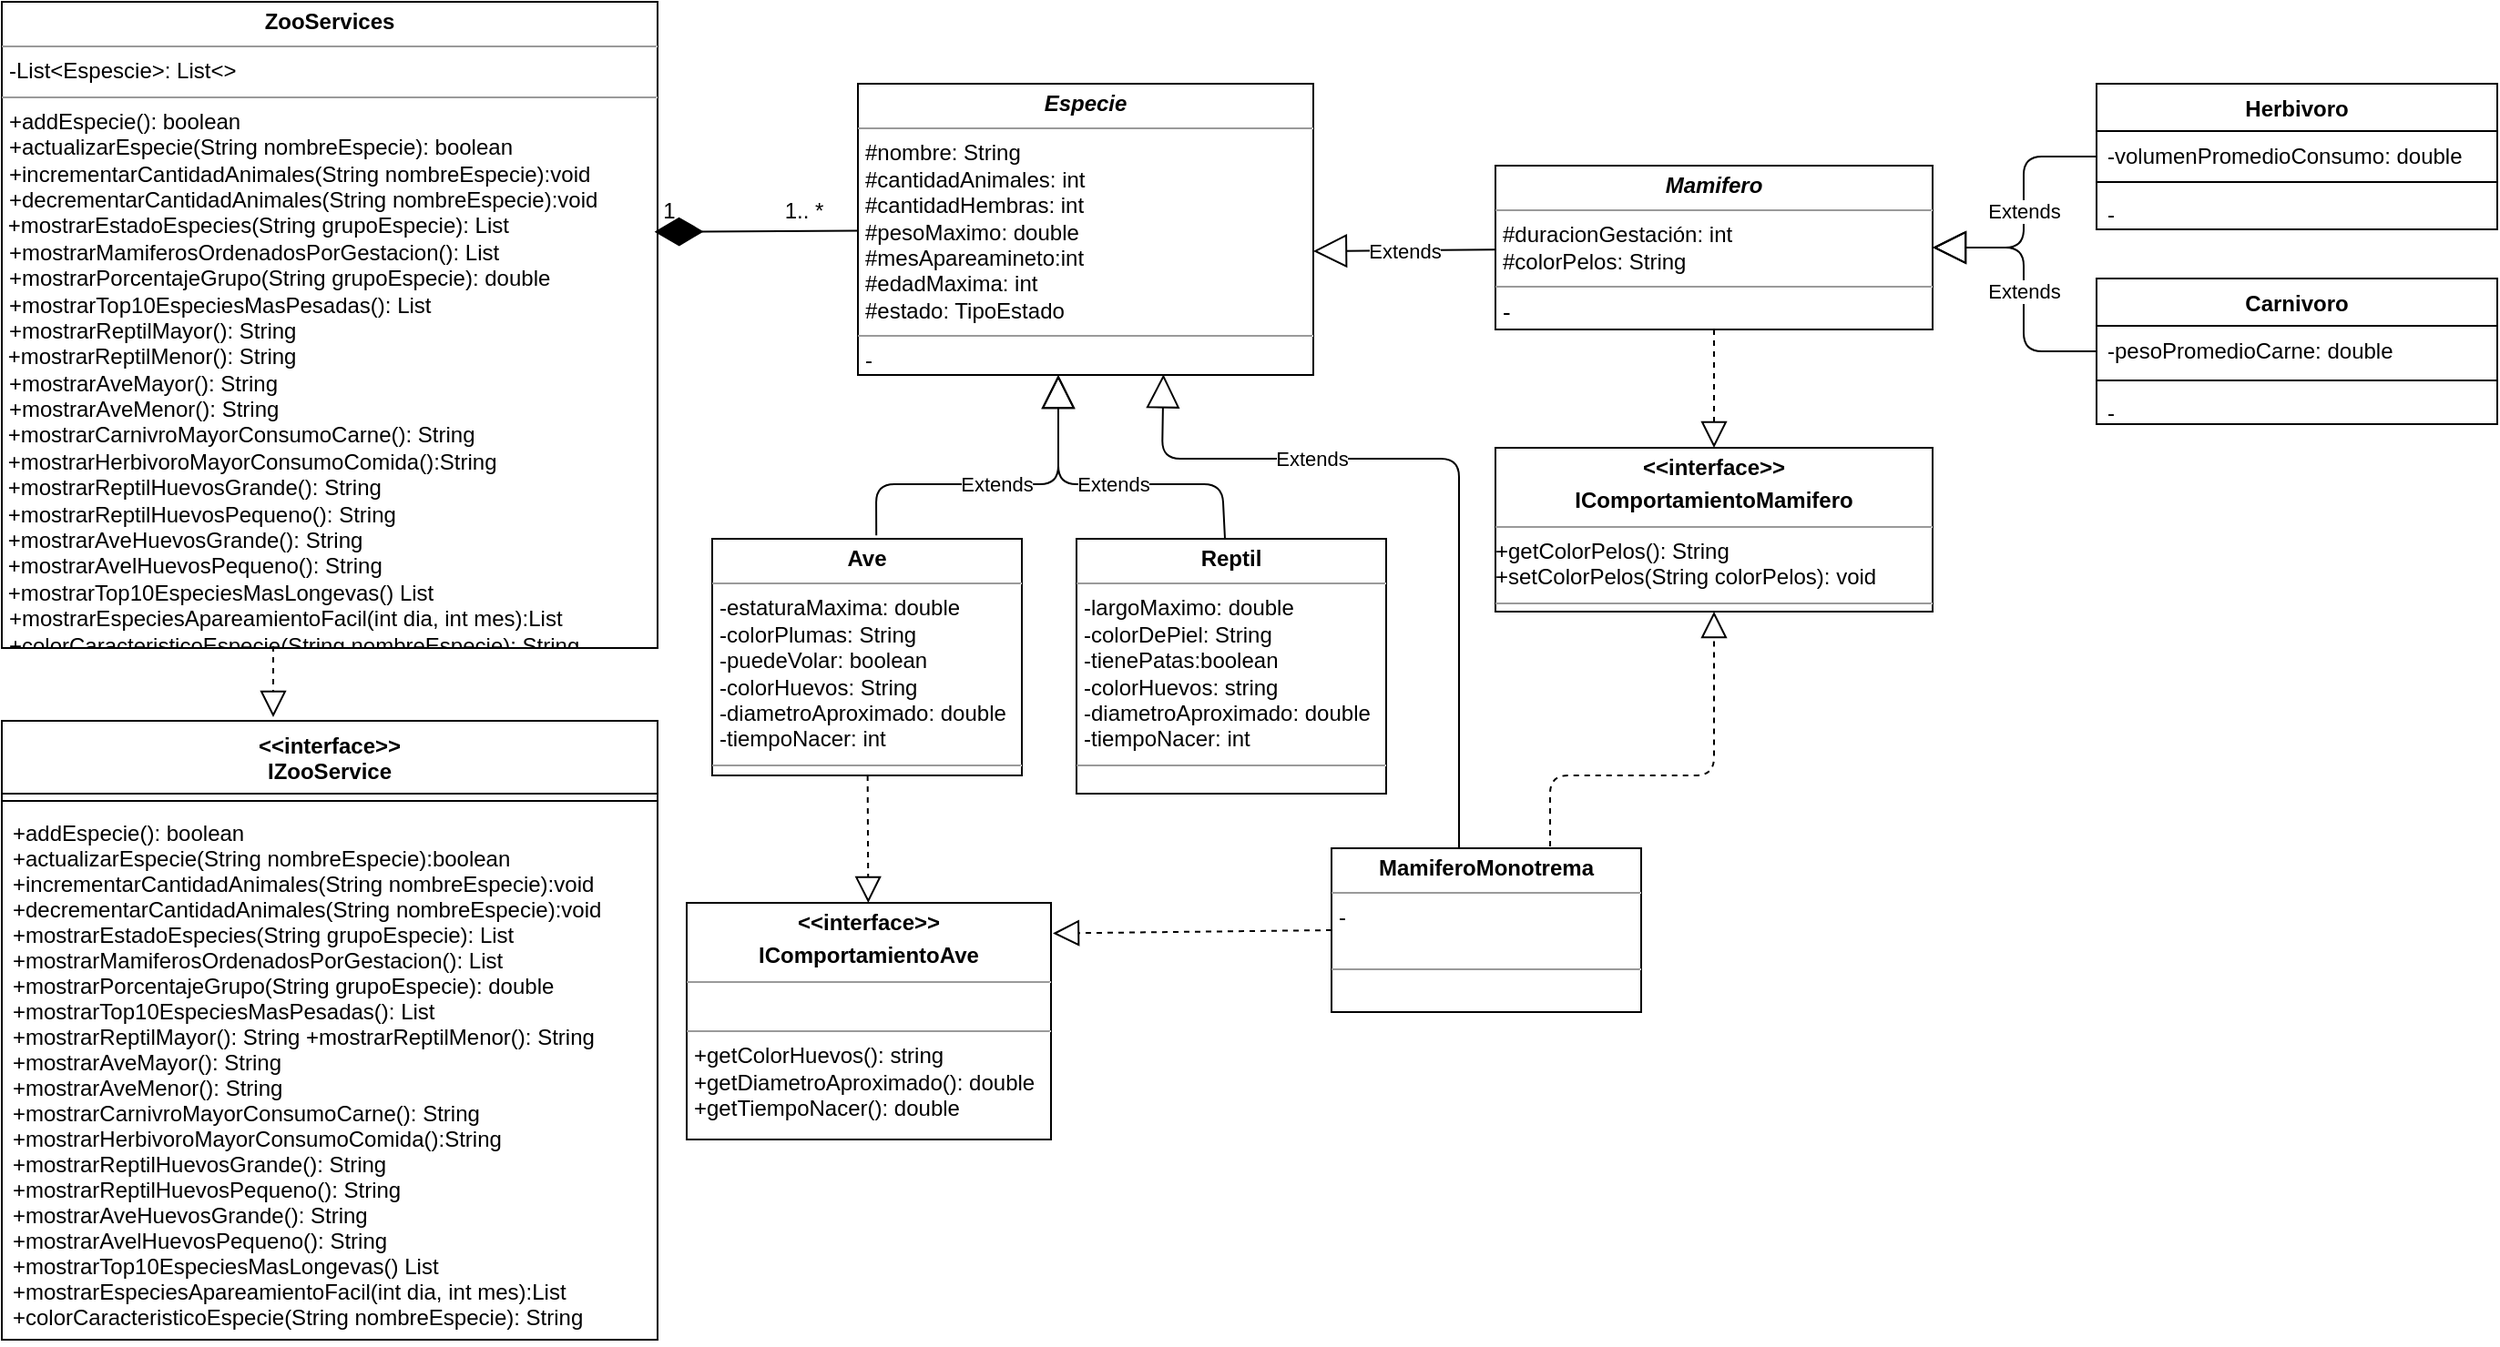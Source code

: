 <mxfile version="14.4.3" type="device" pages="2"><diagram id="dWq0sQtfcU4cW-KQzUrY" name="Página-1"><mxGraphModel dx="2021" dy="1321" grid="1" gridSize="10" guides="1" tooltips="1" connect="1" arrows="1" fold="1" page="1" pageScale="1" pageWidth="1169" pageHeight="827" math="0" shadow="0"><root><mxCell id="0"/><mxCell id="1" parent="0"/><mxCell id="hHsdjN8nv_jf1b3FJBIJ-3" value="&lt;p style=&quot;margin: 0px ; margin-top: 4px ; text-align: center&quot;&gt;&lt;b&gt;ZooServices&lt;/b&gt;&lt;/p&gt;&lt;hr size=&quot;1&quot;&gt;&lt;p style=&quot;margin: 0px ; margin-left: 4px&quot;&gt;-List&amp;lt;Espescie&amp;gt;: List&amp;lt;&amp;gt;&lt;/p&gt;&lt;hr size=&quot;1&quot;&gt;&lt;p style=&quot;margin: 0px ; margin-left: 4px&quot;&gt;&lt;span&gt;+addEspecie(): boolean&lt;/span&gt;&lt;br&gt;&lt;/p&gt;&lt;p style=&quot;margin: 0px ; margin-left: 4px&quot;&gt;+actualizarEspecie(String nombreEspecie): boolean&lt;/p&gt;&lt;p style=&quot;margin: 0px ; margin-left: 4px&quot;&gt;+incrementarCantidadAnimales(String nombreEspecie):void&lt;/p&gt;&lt;p style=&quot;margin: 0px ; margin-left: 4px&quot;&gt;+decrementarCantidadAnimales(String nombreEspecie):void&lt;/p&gt;&lt;p style=&quot;margin: 0px 0px 0px 4px&quot;&gt;&lt;/p&gt;&amp;nbsp;+mostrarEstadoEspecies(String grupoEspecie): List&lt;p style=&quot;margin: 0px 0px 0px 4px&quot;&gt;+mostrarMamiferosOrdenadosPorGestacion(): List&lt;/p&gt;&lt;p style=&quot;margin: 0px 0px 0px 4px&quot;&gt;+mostrarPorcentajeGrupo(String grupoEspecie): double&lt;/p&gt;&lt;p style=&quot;margin: 0px 0px 0px 4px&quot;&gt;+mostrarTop10EspeciesMasPesadas(): List&lt;/p&gt;&lt;p style=&quot;margin: 0px 0px 0px 4px&quot;&gt;+mostrarReptilMayor(): String&lt;/p&gt;&amp;nbsp;+mostrarReptilMenor(): String&lt;p style=&quot;margin: 0px 0px 0px 4px&quot;&gt;+mostrarAveMayor(): String&lt;br&gt;&lt;/p&gt;&lt;p style=&quot;margin: 0px 0px 0px 4px&quot;&gt;+mostrarAveMenor(): String&lt;br&gt;&lt;/p&gt;&amp;nbsp;+mostrarCarnivroMayorConsumoCarne(): String&lt;br&gt;&amp;nbsp;+mostrarHerbivoroMayorConsumoComida():String&lt;br&gt;&amp;nbsp;+mostrarReptilHuevosGrande(): String&lt;br&gt;&amp;nbsp;+mostrarReptilHuevosPequeno(): String&lt;br&gt;&amp;nbsp;+mostrarAveHuevosGrande(): String&lt;br&gt;&amp;nbsp;+mostrarAvelHuevosPequeno(): String&lt;br&gt;&amp;nbsp;+mostrarTop10EspeciesMasLongevas() List&lt;p style=&quot;margin: 0px 0px 0px 4px&quot;&gt;+&lt;span&gt;mostrarEspeciesApareamientoFacil(int dia, int mes):List&lt;/span&gt;&lt;/p&gt;&lt;p style=&quot;margin: 0px 0px 0px 4px&quot;&gt;+colorCaracteristicoEspecie(String nombreEspecie): String&lt;/p&gt;&lt;p style=&quot;margin: 0px ; margin-left: 4px&quot;&gt;&lt;span&gt;&lt;br&gt;&lt;/span&gt;&lt;/p&gt;&lt;p style=&quot;margin: 0px ; margin-left: 4px&quot;&gt;&lt;br&gt;&lt;/p&gt;" style="verticalAlign=top;align=left;overflow=fill;fontSize=12;fontFamily=Helvetica;html=1;" parent="1" vertex="1"><mxGeometry x="-1140" y="-781" width="360" height="355" as="geometry"/></mxCell><mxCell id="hHsdjN8nv_jf1b3FJBIJ-5" value="&lt;p style=&quot;margin: 0px ; margin-top: 4px ; text-align: center&quot;&gt;&lt;b&gt;&lt;i&gt;Especie&lt;/i&gt;&lt;/b&gt;&lt;br&gt;&lt;/p&gt;&lt;hr size=&quot;1&quot;&gt;&lt;p style=&quot;margin: 0px ; margin-left: 4px&quot;&gt;#nombre: String&lt;/p&gt;&lt;p style=&quot;margin: 0px ; margin-left: 4px&quot;&gt;&lt;span&gt;#cantidadAnimales: int&lt;/span&gt;&lt;/p&gt;&lt;p style=&quot;margin: 0px ; margin-left: 4px&quot;&gt;#cantidadHembras: int&lt;/p&gt;&lt;p style=&quot;margin: 0px ; margin-left: 4px&quot;&gt;#pesoMaximo: double&lt;/p&gt;&lt;p style=&quot;margin: 0px ; margin-left: 4px&quot;&gt;#mesApareamineto:int&lt;/p&gt;&lt;p style=&quot;margin: 0px ; margin-left: 4px&quot;&gt;#edadMaxima: int&lt;/p&gt;&lt;p style=&quot;margin: 0px ; margin-left: 4px&quot;&gt;#estado: TipoEstado&lt;/p&gt;&lt;hr size=&quot;1&quot;&gt;&lt;p style=&quot;margin: 0px ; margin-left: 4px&quot;&gt;-&lt;/p&gt;" style="verticalAlign=top;align=left;overflow=fill;fontSize=12;fontFamily=Helvetica;html=1;" parent="1" vertex="1"><mxGeometry x="-670" y="-736" width="250" height="160" as="geometry"/></mxCell><mxCell id="hHsdjN8nv_jf1b3FJBIJ-6" value="&lt;p style=&quot;margin: 0px ; margin-top: 4px ; text-align: center&quot;&gt;&lt;b&gt;Reptil&lt;/b&gt;&lt;/p&gt;&lt;hr size=&quot;1&quot;&gt;&lt;p style=&quot;margin: 0px ; margin-left: 4px&quot;&gt;&lt;span&gt;-largoMaximo: double&lt;/span&gt;&lt;br&gt;&lt;/p&gt;&lt;p style=&quot;margin: 0px ; margin-left: 4px&quot;&gt;-colorDePiel: String&lt;/p&gt;&lt;p style=&quot;margin: 0px ; margin-left: 4px&quot;&gt;-tienePatas:boolean&lt;/p&gt;&lt;p style=&quot;margin: 0px 0px 0px 4px&quot;&gt;-colorHuevos: string&lt;/p&gt;&lt;p style=&quot;margin: 0px 0px 0px 4px&quot;&gt;-diametroAproximado: double&lt;/p&gt;&lt;p style=&quot;margin: 0px 0px 0px 4px&quot;&gt;-tiempoNacer: int&lt;/p&gt;&lt;hr size=&quot;1&quot;&gt;&lt;p style=&quot;margin: 0px ; margin-left: 4px&quot;&gt;&lt;br&gt;&lt;/p&gt;" style="verticalAlign=top;align=left;overflow=fill;fontSize=12;fontFamily=Helvetica;html=1;" parent="1" vertex="1"><mxGeometry x="-550" y="-486" width="170" height="140" as="geometry"/></mxCell><mxCell id="hHsdjN8nv_jf1b3FJBIJ-8" value="&lt;p style=&quot;margin: 0px ; margin-top: 4px ; text-align: center&quot;&gt;&lt;b&gt;Ave&lt;/b&gt;&lt;/p&gt;&lt;hr size=&quot;1&quot;&gt;&lt;p style=&quot;margin: 0px 0px 0px 4px&quot;&gt;&lt;span&gt;-estaturaMaxima: double&lt;/span&gt;&lt;br&gt;&lt;/p&gt;&lt;p style=&quot;margin: 0px ; margin-left: 4px&quot;&gt;-colorPlumas: String&lt;/p&gt;&lt;p style=&quot;margin: 0px ; margin-left: 4px&quot;&gt;-puedeVolar: boolean&lt;/p&gt;&lt;p style=&quot;margin: 0px 0px 0px 4px&quot;&gt;-colorHuevos: String&lt;/p&gt;&lt;p style=&quot;margin: 0px 0px 0px 4px&quot;&gt;-diametroAproximado: double&lt;/p&gt;&lt;p style=&quot;margin: 0px 0px 0px 4px&quot;&gt;-tiempoNacer: int&lt;/p&gt;&lt;hr size=&quot;1&quot;&gt;&lt;p style=&quot;margin: 0px ; margin-left: 4px&quot;&gt;&lt;br&gt;&lt;/p&gt;" style="verticalAlign=top;align=left;overflow=fill;fontSize=12;fontFamily=Helvetica;html=1;" parent="1" vertex="1"><mxGeometry x="-750" y="-486" width="170" height="130" as="geometry"/></mxCell><mxCell id="hHsdjN8nv_jf1b3FJBIJ-9" value="&lt;p style=&quot;margin: 0px ; margin-top: 4px ; text-align: center&quot;&gt;&lt;b&gt;&lt;i&gt;Mamifero&lt;/i&gt;&lt;/b&gt;&lt;/p&gt;&lt;hr size=&quot;1&quot;&gt;&lt;p style=&quot;margin: 0px ; margin-left: 4px&quot;&gt;#duracionGestación: int&lt;/p&gt;&lt;p style=&quot;margin: 0px ; margin-left: 4px&quot;&gt;#colorPelos: String&lt;/p&gt;&lt;hr size=&quot;1&quot;&gt;&lt;p style=&quot;margin: 0px 0px 0px 4px ; font-size: 13px&quot;&gt;-&lt;/p&gt;" style="verticalAlign=top;align=left;overflow=fill;fontSize=12;fontFamily=Helvetica;html=1;" parent="1" vertex="1"><mxGeometry x="-320" y="-691" width="240" height="90" as="geometry"/></mxCell><mxCell id="iPTttJxZ7gZ3ZzNGSt5m-3" value="" style="endArrow=block;dashed=1;endFill=0;endSize=12;html=1;" parent="1" edge="1"><mxGeometry width="160" relative="1" as="geometry"><mxPoint x="-991" y="-427" as="sourcePoint"/><mxPoint x="-991" y="-388" as="targetPoint"/><Array as="points"/></mxGeometry></mxCell><mxCell id="55RqYbAbi3FWFuPAn66F-1" value="&lt;&lt;interface&gt;&gt;&#10;IZooService" style="swimlane;fontStyle=1;align=center;verticalAlign=top;childLayout=stackLayout;horizontal=1;startSize=40;horizontalStack=0;resizeParent=1;resizeParentMax=0;resizeLast=0;collapsible=1;marginBottom=0;" parent="1" vertex="1"><mxGeometry x="-1140" y="-386" width="360" height="340" as="geometry"/></mxCell><mxCell id="55RqYbAbi3FWFuPAn66F-3" value="" style="line;strokeWidth=1;fillColor=none;align=left;verticalAlign=middle;spacingTop=-1;spacingLeft=3;spacingRight=3;rotatable=0;labelPosition=right;points=[];portConstraint=eastwest;" parent="55RqYbAbi3FWFuPAn66F-1" vertex="1"><mxGeometry y="40" width="360" height="8" as="geometry"/></mxCell><mxCell id="55RqYbAbi3FWFuPAn66F-4" value="+addEspecie(): boolean&#10;+actualizarEspecie(String nombreEspecie):boolean&#10;+incrementarCantidadAnimales(String nombreEspecie):void&#10;+decrementarCantidadAnimales(String nombreEspecie):void&#10;+mostrarEstadoEspecies(String grupoEspecie): List&#10;+mostrarMamiferosOrdenadosPorGestacion(): List&#10;+mostrarPorcentajeGrupo(String grupoEspecie): double&#10;+mostrarTop10EspeciesMasPesadas(): List&#10;+mostrarReptilMayor(): String +mostrarReptilMenor(): String&#10;+mostrarAveMayor(): String&#10;+mostrarAveMenor(): String&#10;+mostrarCarnivroMayorConsumoCarne(): String&#10;+mostrarHerbivoroMayorConsumoComida():String&#10;+mostrarReptilHuevosGrande(): String&#10;+mostrarReptilHuevosPequeno(): String&#10;+mostrarAveHuevosGrande(): String&#10;+mostrarAvelHuevosPequeno(): String&#10;+mostrarTop10EspeciesMasLongevas() List&#10;+mostrarEspeciesApareamientoFacil(int dia, int mes):List&#10;+colorCaracteristicoEspecie(String nombreEspecie): String" style="text;strokeColor=none;fillColor=none;align=left;verticalAlign=top;spacingLeft=4;spacingRight=4;overflow=hidden;rotatable=0;points=[[0,0.5],[1,0.5]];portConstraint=eastwest;" parent="55RqYbAbi3FWFuPAn66F-1" vertex="1"><mxGeometry y="48" width="360" height="292" as="geometry"/></mxCell><mxCell id="55RqYbAbi3FWFuPAn66F-5" value="Extends" style="endArrow=block;endSize=16;endFill=0;html=1;entryX=0.44;entryY=1;entryDx=0;entryDy=0;entryPerimeter=0;exitX=0.53;exitY=-0.014;exitDx=0;exitDy=0;exitPerimeter=0;" parent="1" source="hHsdjN8nv_jf1b3FJBIJ-8" target="hHsdjN8nv_jf1b3FJBIJ-5" edge="1"><mxGeometry width="160" relative="1" as="geometry"><mxPoint x="-660" y="-486" as="sourcePoint"/><mxPoint x="-560" y="-566" as="targetPoint"/><Array as="points"><mxPoint x="-660" y="-516"/><mxPoint x="-560" y="-516"/></Array></mxGeometry></mxCell><mxCell id="55RqYbAbi3FWFuPAn66F-6" value="Extends" style="endArrow=block;endSize=16;endFill=0;html=1;" parent="1" source="hHsdjN8nv_jf1b3FJBIJ-6" edge="1"><mxGeometry width="160" relative="1" as="geometry"><mxPoint x="-660" y="-486" as="sourcePoint"/><mxPoint x="-560" y="-576" as="targetPoint"/><Array as="points"><mxPoint x="-470" y="-516"/><mxPoint x="-560" y="-516"/></Array></mxGeometry></mxCell><mxCell id="55RqYbAbi3FWFuPAn66F-8" value="Extends" style="endArrow=block;endSize=16;endFill=0;html=1;" parent="1" source="hHsdjN8nv_jf1b3FJBIJ-9" edge="1"><mxGeometry width="160" relative="1" as="geometry"><mxPoint x="-320" y="-646" as="sourcePoint"/><mxPoint x="-420" y="-644" as="targetPoint"/></mxGeometry></mxCell><mxCell id="55RqYbAbi3FWFuPAn66F-9" value="Herbivoro" style="swimlane;fontStyle=1;align=center;verticalAlign=top;childLayout=stackLayout;horizontal=1;startSize=26;horizontalStack=0;resizeParent=1;resizeParentMax=0;resizeLast=0;collapsible=1;marginBottom=0;" parent="1" vertex="1"><mxGeometry x="10" y="-736" width="220" height="80" as="geometry"/></mxCell><mxCell id="55RqYbAbi3FWFuPAn66F-10" value="-volumenPromedioConsumo: double" style="text;strokeColor=none;fillColor=none;align=left;verticalAlign=top;spacingLeft=4;spacingRight=4;overflow=hidden;rotatable=0;points=[[0,0.5],[1,0.5]];portConstraint=eastwest;" parent="55RqYbAbi3FWFuPAn66F-9" vertex="1"><mxGeometry y="26" width="220" height="24" as="geometry"/></mxCell><mxCell id="55RqYbAbi3FWFuPAn66F-11" value="" style="line;strokeWidth=1;fillColor=none;align=left;verticalAlign=middle;spacingTop=-1;spacingLeft=3;spacingRight=3;rotatable=0;labelPosition=right;points=[];portConstraint=eastwest;" parent="55RqYbAbi3FWFuPAn66F-9" vertex="1"><mxGeometry y="50" width="220" height="8" as="geometry"/></mxCell><mxCell id="55RqYbAbi3FWFuPAn66F-12" value="-" style="text;strokeColor=none;fillColor=none;align=left;verticalAlign=top;spacingLeft=4;spacingRight=4;overflow=hidden;rotatable=0;points=[[0,0.5],[1,0.5]];portConstraint=eastwest;" parent="55RqYbAbi3FWFuPAn66F-9" vertex="1"><mxGeometry y="58" width="220" height="22" as="geometry"/></mxCell><mxCell id="55RqYbAbi3FWFuPAn66F-13" value="Carnivoro" style="swimlane;fontStyle=1;align=center;verticalAlign=top;childLayout=stackLayout;horizontal=1;startSize=26;horizontalStack=0;resizeParent=1;resizeParentMax=0;resizeLast=0;collapsible=1;marginBottom=0;" parent="1" vertex="1"><mxGeometry x="10" y="-629" width="220" height="80" as="geometry"/></mxCell><mxCell id="55RqYbAbi3FWFuPAn66F-14" value="-pesoPromedioCarne: double" style="text;strokeColor=none;fillColor=none;align=left;verticalAlign=top;spacingLeft=4;spacingRight=4;overflow=hidden;rotatable=0;points=[[0,0.5],[1,0.5]];portConstraint=eastwest;" parent="55RqYbAbi3FWFuPAn66F-13" vertex="1"><mxGeometry y="26" width="220" height="26" as="geometry"/></mxCell><mxCell id="55RqYbAbi3FWFuPAn66F-15" value="" style="line;strokeWidth=1;fillColor=none;align=left;verticalAlign=middle;spacingTop=-1;spacingLeft=3;spacingRight=3;rotatable=0;labelPosition=right;points=[];portConstraint=eastwest;" parent="55RqYbAbi3FWFuPAn66F-13" vertex="1"><mxGeometry y="52" width="220" height="8" as="geometry"/></mxCell><mxCell id="55RqYbAbi3FWFuPAn66F-16" value="-" style="text;strokeColor=none;fillColor=none;align=left;verticalAlign=top;spacingLeft=4;spacingRight=4;overflow=hidden;rotatable=0;points=[[0,0.5],[1,0.5]];portConstraint=eastwest;" parent="55RqYbAbi3FWFuPAn66F-13" vertex="1"><mxGeometry y="60" width="220" height="20" as="geometry"/></mxCell><mxCell id="55RqYbAbi3FWFuPAn66F-17" value="Extends" style="endArrow=block;endSize=16;endFill=0;html=1;" parent="1" source="55RqYbAbi3FWFuPAn66F-9" edge="1"><mxGeometry width="160" relative="1" as="geometry"><mxPoint x="-400" y="-496" as="sourcePoint"/><mxPoint x="-80" y="-646" as="targetPoint"/><Array as="points"><mxPoint x="-30" y="-696"/><mxPoint x="-30" y="-646"/></Array></mxGeometry></mxCell><mxCell id="55RqYbAbi3FWFuPAn66F-18" value="Extends" style="endArrow=block;endSize=16;endFill=0;html=1;" parent="1" source="55RqYbAbi3FWFuPAn66F-13" target="hHsdjN8nv_jf1b3FJBIJ-9" edge="1"><mxGeometry width="160" relative="1" as="geometry"><mxPoint x="-400" y="-496" as="sourcePoint"/><mxPoint x="-100" y="-506" as="targetPoint"/><Array as="points"><mxPoint x="-30" y="-589"/><mxPoint x="-30" y="-646"/></Array></mxGeometry></mxCell><mxCell id="55RqYbAbi3FWFuPAn66F-19" value="" style="endArrow=diamondThin;endFill=1;endSize=24;html=1;entryX=0.117;entryY=1.067;entryDx=0;entryDy=0;entryPerimeter=0;" parent="1" source="hHsdjN8nv_jf1b3FJBIJ-5" target="i6tEi41-0dk6gTvO2Lr0-1" edge="1"><mxGeometry width="160" relative="1" as="geometry"><mxPoint x="-750" y="-596" as="sourcePoint"/><mxPoint x="-780" y="-656" as="targetPoint"/></mxGeometry></mxCell><mxCell id="UHtj-DQBzEdvLvytTYCj-1" value="&lt;p style=&quot;margin: 0px ; margin-top: 4px ; text-align: center&quot;&gt;&lt;b&gt;&amp;lt;&amp;lt;interface&amp;gt;&amp;gt;&lt;/b&gt;&lt;/p&gt;&lt;p style=&quot;margin: 0px ; margin-top: 4px ; text-align: center&quot;&gt;&lt;b&gt;IComportamientoAve&lt;/b&gt;&lt;/p&gt;&lt;hr size=&quot;1&quot;&gt;&lt;p style=&quot;margin: 0px 0px 0px 4px&quot;&gt;&lt;br&gt;&lt;/p&gt;&lt;hr size=&quot;1&quot;&gt;&lt;p style=&quot;margin: 0px 0px 0px 4px&quot;&gt;&lt;span&gt;+getColorHuevos(): string&lt;/span&gt;&lt;br&gt;&lt;/p&gt;&lt;p style=&quot;margin: 0px 0px 0px 4px&quot;&gt;+getDiametroAproximado(): double&lt;/p&gt;&lt;p style=&quot;margin: 0px 0px 0px 4px&quot;&gt;+getTiempoNacer(): double&lt;/p&gt;" style="verticalAlign=top;align=left;overflow=fill;fontSize=12;fontFamily=Helvetica;html=1;" parent="1" vertex="1"><mxGeometry x="-764" y="-286" width="200" height="130" as="geometry"/></mxCell><mxCell id="UHtj-DQBzEdvLvytTYCj-3" value="" style="endArrow=block;dashed=1;endFill=0;endSize=12;html=1;" parent="1" source="hHsdjN8nv_jf1b3FJBIJ-8" target="UHtj-DQBzEdvLvytTYCj-1" edge="1"><mxGeometry width="160" relative="1" as="geometry"><mxPoint x="-490" y="-306" as="sourcePoint"/><mxPoint x="-695" y="-286" as="targetPoint"/></mxGeometry></mxCell><mxCell id="UHtj-DQBzEdvLvytTYCj-4" value="&lt;p style=&quot;margin: 0px ; margin-top: 4px ; text-align: center&quot;&gt;&lt;b&gt;&amp;lt;&amp;lt;interface&amp;gt;&amp;gt;&lt;/b&gt;&lt;/p&gt;&lt;p style=&quot;margin: 0px ; margin-top: 4px ; text-align: center&quot;&gt;&lt;b&gt;IComportamientoMamifero&lt;/b&gt;&lt;/p&gt;&lt;hr size=&quot;1&quot;&gt;&lt;p style=&quot;margin: 0px ; margin-left: 4px&quot;&gt;&lt;/p&gt;+getColorPelos():&amp;nbsp;&lt;span&gt;String&lt;br&gt;&lt;/span&gt;+setColorPelos(String colorPelos): void&lt;br&gt;&lt;hr size=&quot;1&quot;&gt;&lt;p style=&quot;margin: 0px 0px 0px 4px ; font-size: 13px&quot;&gt;-&lt;/p&gt;" style="verticalAlign=top;align=left;overflow=fill;fontSize=12;fontFamily=Helvetica;html=1;" parent="1" vertex="1"><mxGeometry x="-320" y="-536" width="240" height="90" as="geometry"/></mxCell><mxCell id="UHtj-DQBzEdvLvytTYCj-5" value="" style="endArrow=block;dashed=1;endFill=0;endSize=12;html=1;exitX=0.5;exitY=1;exitDx=0;exitDy=0;" parent="1" source="hHsdjN8nv_jf1b3FJBIJ-9" edge="1"><mxGeometry width="160" relative="1" as="geometry"><mxPoint x="-360" y="-346" as="sourcePoint"/><mxPoint x="-200" y="-536" as="targetPoint"/></mxGeometry></mxCell><mxCell id="UHtj-DQBzEdvLvytTYCj-6" value="&lt;p style=&quot;margin: 0px ; margin-top: 4px ; text-align: center&quot;&gt;&lt;b&gt;MamiferoMonotrema&lt;/b&gt;&lt;/p&gt;&lt;hr size=&quot;1&quot;&gt;&lt;p style=&quot;margin: 0px 0px 0px 4px&quot;&gt;-&lt;/p&gt;&lt;p style=&quot;margin: 0px ; margin-left: 4px&quot;&gt;&lt;br&gt;&lt;/p&gt;&lt;hr size=&quot;1&quot;&gt;&lt;p style=&quot;margin: 0px ; margin-left: 4px&quot;&gt;&lt;br&gt;&lt;/p&gt;" style="verticalAlign=top;align=left;overflow=fill;fontSize=12;fontFamily=Helvetica;html=1;" parent="1" vertex="1"><mxGeometry x="-410" y="-316" width="170" height="90" as="geometry"/></mxCell><mxCell id="UHtj-DQBzEdvLvytTYCj-7" value="" style="endArrow=block;dashed=1;endFill=0;endSize=12;html=1;entryX=1.005;entryY=0.129;entryDx=0;entryDy=0;entryPerimeter=0;exitX=0;exitY=0.5;exitDx=0;exitDy=0;" parent="1" source="UHtj-DQBzEdvLvytTYCj-6" target="UHtj-DQBzEdvLvytTYCj-1" edge="1"><mxGeometry width="160" relative="1" as="geometry"><mxPoint x="-410" y="-268" as="sourcePoint"/><mxPoint x="-610" y="-257" as="targetPoint"/></mxGeometry></mxCell><mxCell id="UHtj-DQBzEdvLvytTYCj-8" value="" style="endArrow=block;dashed=1;endFill=0;endSize=12;html=1;entryX=0.5;entryY=1;entryDx=0;entryDy=0;exitX=0.706;exitY=-0.011;exitDx=0;exitDy=0;exitPerimeter=0;" parent="1" source="UHtj-DQBzEdvLvytTYCj-6" target="UHtj-DQBzEdvLvytTYCj-4" edge="1"><mxGeometry width="160" relative="1" as="geometry"><mxPoint x="-320" y="-316" as="sourcePoint"/><mxPoint x="-160" y="-316" as="targetPoint"/><Array as="points"><mxPoint x="-290" y="-356"/><mxPoint x="-200" y="-356"/></Array></mxGeometry></mxCell><mxCell id="UHtj-DQBzEdvLvytTYCj-10" style="edgeStyle=orthogonalEdgeStyle;rounded=0;orthogonalLoop=1;jettySize=auto;html=1;exitX=0.5;exitY=1;exitDx=0;exitDy=0;" parent="1" source="UHtj-DQBzEdvLvytTYCj-6" target="UHtj-DQBzEdvLvytTYCj-6" edge="1"><mxGeometry relative="1" as="geometry"/></mxCell><mxCell id="i6tEi41-0dk6gTvO2Lr0-1" value="1" style="text;html=1;align=center;verticalAlign=middle;resizable=0;points=[];autosize=1;" parent="1" vertex="1"><mxGeometry x="-784" y="-676" width="20" height="20" as="geometry"/></mxCell><mxCell id="i6tEi41-0dk6gTvO2Lr0-3" value="1.. *" style="text;html=1;align=center;verticalAlign=middle;resizable=0;points=[];autosize=1;" parent="1" vertex="1"><mxGeometry x="-720" y="-676" width="40" height="20" as="geometry"/></mxCell><mxCell id="Epqx36vwJXsk4NjxncIZ-1" value="Extends" style="endArrow=block;endSize=16;endFill=0;html=1;entryX=0.671;entryY=0.998;entryDx=0;entryDy=0;entryPerimeter=0;" parent="1" target="hHsdjN8nv_jf1b3FJBIJ-5" edge="1"><mxGeometry x="0.393" width="160" relative="1" as="geometry"><mxPoint x="-340" y="-316" as="sourcePoint"/><mxPoint x="-560" y="-576" as="targetPoint"/><Array as="points"><mxPoint x="-340" y="-530"/><mxPoint x="-503" y="-530"/></Array><mxPoint as="offset"/></mxGeometry></mxCell></root></mxGraphModel></diagram><diagram id="3qm5JuOSIv8h5xuGTbfh" name="Página-2"><mxGraphModel dx="852" dy="1321" grid="1" gridSize="10" guides="1" tooltips="1" connect="1" arrows="1" fold="1" page="1" pageScale="1" pageWidth="1169" pageHeight="827" math="0" shadow="0"><root><mxCell id="pvcWAjBG43o6EvJKUZke-0"/><mxCell id="pvcWAjBG43o6EvJKUZke-1" parent="pvcWAjBG43o6EvJKUZke-0"/><mxCell id="PfwZB6VNAKNRJCDeuZf4-0" value="ZooService" style="swimlane;fontStyle=0;childLayout=stackLayout;horizontal=1;startSize=26;fillColor=none;horizontalStack=0;resizeParent=1;resizeParentMax=0;resizeLast=0;collapsible=1;marginBottom=0;align=left;" parent="pvcWAjBG43o6EvJKUZke-1" vertex="1"><mxGeometry x="40" y="-770" width="300" height="298" as="geometry"/></mxCell><mxCell id="PfwZB6VNAKNRJCDeuZf4-2" value="Colaboradores: Especie" style="text;strokeColor=none;fillColor=none;align=left;verticalAlign=top;spacingLeft=4;spacingRight=4;overflow=hidden;rotatable=0;points=[[0,0.5],[1,0.5]];portConstraint=eastwest;" parent="PfwZB6VNAKNRJCDeuZf4-0" vertex="1"><mxGeometry y="26" width="300" height="26" as="geometry"/></mxCell><mxCell id="88OqUPsIgtYjD9cYI73N-0" value="" style="line;strokeWidth=1;fillColor=none;align=left;verticalAlign=middle;spacingTop=-1;spacingLeft=3;spacingRight=3;rotatable=0;labelPosition=right;points=[];portConstraint=eastwest;" parent="PfwZB6VNAKNRJCDeuZf4-0" vertex="1"><mxGeometry y="52" width="300" height="8" as="geometry"/></mxCell><mxCell id="PfwZB6VNAKNRJCDeuZf4-3" value="+addEspecie&#10;+actualizarEspecie&#10;+incrementarCantidadAnimales&#10;+decrementarCantidadAnimales&#10;+mostrarEstadoEspecies&#10;+mostrarMamiferosOrdenadosPorGestacion&#10;+mostrarCantidadYPorcentajeGrupod&#10;+mostrarTop10EspeciesMasPesadas&#10;+mostrarReptilYAviaExtremos&#10;+mostrarMamiferosExtremosConsumo&#10;+mostrarReptilesYAvesExtremosHuevos&#10;+mostrarTop10EspeciesMasLongevas&#10;+mostrarEspeciesApareamientoFacil&#10;+colorCaracteristicoEspecie" style="text;strokeColor=none;fillColor=none;align=left;verticalAlign=top;spacingLeft=4;spacingRight=4;overflow=hidden;rotatable=0;points=[[0,0.5],[1,0.5]];portConstraint=eastwest;" parent="PfwZB6VNAKNRJCDeuZf4-0" vertex="1"><mxGeometry y="60" width="300" height="238" as="geometry"/></mxCell><mxCell id="88OqUPsIgtYjD9cYI73N-1" value="Especie" style="swimlane;fontStyle=0;childLayout=stackLayout;horizontal=1;startSize=26;fillColor=none;horizontalStack=0;resizeParent=1;resizeParentMax=0;resizeLast=0;collapsible=1;marginBottom=0;align=left;" parent="pvcWAjBG43o6EvJKUZke-1" vertex="1"><mxGeometry x="380" y="-770" width="300" height="298" as="geometry"/></mxCell><mxCell id="88OqUPsIgtYjD9cYI73N-2" value="Colaboradores: " style="text;strokeColor=none;fillColor=none;align=left;verticalAlign=top;spacingLeft=4;spacingRight=4;overflow=hidden;rotatable=0;points=[[0,0.5],[1,0.5]];portConstraint=eastwest;" parent="88OqUPsIgtYjD9cYI73N-1" vertex="1"><mxGeometry y="26" width="300" height="26" as="geometry"/></mxCell><mxCell id="88OqUPsIgtYjD9cYI73N-3" value="" style="line;strokeWidth=1;fillColor=none;align=left;verticalAlign=middle;spacingTop=-1;spacingLeft=3;spacingRight=3;rotatable=0;labelPosition=right;points=[];portConstraint=eastwest;" parent="88OqUPsIgtYjD9cYI73N-1" vertex="1"><mxGeometry y="52" width="300" height="8" as="geometry"/></mxCell><mxCell id="88OqUPsIgtYjD9cYI73N-4" value="nombre&#10;cantidad de animales &#10;cantidad de hermbras&#10;peso maximo&#10;fecha de apareamiento&#10;edad maxima&#10;grupo especie&#10;" style="text;strokeColor=none;fillColor=none;align=left;verticalAlign=top;spacingLeft=4;spacingRight=4;overflow=hidden;rotatable=0;points=[[0,0.5],[1,0.5]];portConstraint=eastwest;" parent="88OqUPsIgtYjD9cYI73N-1" vertex="1"><mxGeometry y="60" width="300" height="238" as="geometry"/></mxCell><mxCell id="88OqUPsIgtYjD9cYI73N-5" value="Mamifero" style="swimlane;fontStyle=0;childLayout=stackLayout;horizontal=1;startSize=26;fillColor=none;horizontalStack=0;resizeParent=1;resizeParentMax=0;resizeLast=0;collapsible=1;marginBottom=0;align=left;" parent="pvcWAjBG43o6EvJKUZke-1" vertex="1"><mxGeometry x="730" y="-770" width="300" height="298" as="geometry"/></mxCell><mxCell id="88OqUPsIgtYjD9cYI73N-6" value="Colaboradores: Especie " style="text;strokeColor=none;fillColor=none;align=left;verticalAlign=top;spacingLeft=4;spacingRight=4;overflow=hidden;rotatable=0;points=[[0,0.5],[1,0.5]];portConstraint=eastwest;" parent="88OqUPsIgtYjD9cYI73N-5" vertex="1"><mxGeometry y="26" width="300" height="26" as="geometry"/></mxCell><mxCell id="88OqUPsIgtYjD9cYI73N-7" value="" style="line;strokeWidth=1;fillColor=none;align=left;verticalAlign=middle;spacingTop=-1;spacingLeft=3;spacingRight=3;rotatable=0;labelPosition=right;points=[];portConstraint=eastwest;" parent="88OqUPsIgtYjD9cYI73N-5" vertex="1"><mxGeometry y="52" width="300" height="8" as="geometry"/></mxCell><mxCell id="88OqUPsIgtYjD9cYI73N-8" value="periodo de gestacíon&#10;color de pelos" style="text;strokeColor=none;fillColor=none;align=left;verticalAlign=top;spacingLeft=4;spacingRight=4;overflow=hidden;rotatable=0;points=[[0,0.5],[1,0.5]];portConstraint=eastwest;" parent="88OqUPsIgtYjD9cYI73N-5" vertex="1"><mxGeometry y="60" width="300" height="238" as="geometry"/></mxCell><mxCell id="88OqUPsIgtYjD9cYI73N-9" value="Reptil" style="swimlane;fontStyle=0;childLayout=stackLayout;horizontal=1;startSize=26;fillColor=none;horizontalStack=0;resizeParent=1;resizeParentMax=0;resizeLast=0;collapsible=1;marginBottom=0;align=left;" parent="pvcWAjBG43o6EvJKUZke-1" vertex="1"><mxGeometry x="40" y="-440" width="300" height="298" as="geometry"/></mxCell><mxCell id="88OqUPsIgtYjD9cYI73N-10" value="Colaboradores: Especie " style="text;strokeColor=none;fillColor=none;align=left;verticalAlign=top;spacingLeft=4;spacingRight=4;overflow=hidden;rotatable=0;points=[[0,0.5],[1,0.5]];portConstraint=eastwest;" parent="88OqUPsIgtYjD9cYI73N-9" vertex="1"><mxGeometry y="26" width="300" height="26" as="geometry"/></mxCell><mxCell id="88OqUPsIgtYjD9cYI73N-11" value="" style="line;strokeWidth=1;fillColor=none;align=left;verticalAlign=middle;spacingTop=-1;spacingLeft=3;spacingRight=3;rotatable=0;labelPosition=right;points=[];portConstraint=eastwest;" parent="88OqUPsIgtYjD9cYI73N-9" vertex="1"><mxGeometry y="52" width="300" height="8" as="geometry"/></mxCell><mxCell id="88OqUPsIgtYjD9cYI73N-12" value="largo maximo&#10;color de piel&#10;tiene patas&#10;color de huevos&#10;diametro aproximado de los huevos&#10;tiempo que demora en nacer" style="text;strokeColor=none;fillColor=none;align=left;verticalAlign=top;spacingLeft=4;spacingRight=4;overflow=hidden;rotatable=0;points=[[0,0.5],[1,0.5]];portConstraint=eastwest;" parent="88OqUPsIgtYjD9cYI73N-9" vertex="1"><mxGeometry y="60" width="300" height="238" as="geometry"/></mxCell><mxCell id="88OqUPsIgtYjD9cYI73N-14" value="Ave" style="swimlane;fontStyle=0;childLayout=stackLayout;horizontal=1;startSize=26;fillColor=none;horizontalStack=0;resizeParent=1;resizeParentMax=0;resizeLast=0;collapsible=1;marginBottom=0;align=left;" parent="pvcWAjBG43o6EvJKUZke-1" vertex="1"><mxGeometry x="380" y="-440" width="300" height="298" as="geometry"/></mxCell><mxCell id="88OqUPsIgtYjD9cYI73N-15" value="Colaboradores: Especie " style="text;strokeColor=none;fillColor=none;align=left;verticalAlign=top;spacingLeft=4;spacingRight=4;overflow=hidden;rotatable=0;points=[[0,0.5],[1,0.5]];portConstraint=eastwest;" parent="88OqUPsIgtYjD9cYI73N-14" vertex="1"><mxGeometry y="26" width="300" height="26" as="geometry"/></mxCell><mxCell id="88OqUPsIgtYjD9cYI73N-16" value="" style="line;strokeWidth=1;fillColor=none;align=left;verticalAlign=middle;spacingTop=-1;spacingLeft=3;spacingRight=3;rotatable=0;labelPosition=right;points=[];portConstraint=eastwest;" parent="88OqUPsIgtYjD9cYI73N-14" vertex="1"><mxGeometry y="52" width="300" height="8" as="geometry"/></mxCell><mxCell id="88OqUPsIgtYjD9cYI73N-17" value="estatura maximo&#10;color de plumas&#10;puede volar&#10;color de huevos&#10;diametro aproximado de los huevos&#10;tiempo que demora en nacer" style="text;strokeColor=none;fillColor=none;align=left;verticalAlign=top;spacingLeft=4;spacingRight=4;overflow=hidden;rotatable=0;points=[[0,0.5],[1,0.5]];portConstraint=eastwest;" parent="88OqUPsIgtYjD9cYI73N-14" vertex="1"><mxGeometry y="60" width="300" height="238" as="geometry"/></mxCell><mxCell id="88OqUPsIgtYjD9cYI73N-18" value="MamiferoMonotrea" style="swimlane;fontStyle=0;childLayout=stackLayout;horizontal=1;startSize=26;fillColor=none;horizontalStack=0;resizeParent=1;resizeParentMax=0;resizeLast=0;collapsible=1;marginBottom=0;align=left;" parent="pvcWAjBG43o6EvJKUZke-1" vertex="1"><mxGeometry x="730" y="-440" width="300" height="298" as="geometry"/></mxCell><mxCell id="88OqUPsIgtYjD9cYI73N-19" value="Colaboradores: Especie " style="text;strokeColor=none;fillColor=none;align=left;verticalAlign=top;spacingLeft=4;spacingRight=4;overflow=hidden;rotatable=0;points=[[0,0.5],[1,0.5]];portConstraint=eastwest;" parent="88OqUPsIgtYjD9cYI73N-18" vertex="1"><mxGeometry y="26" width="300" height="26" as="geometry"/></mxCell><mxCell id="88OqUPsIgtYjD9cYI73N-20" value="" style="line;strokeWidth=1;fillColor=none;align=left;verticalAlign=middle;spacingTop=-1;spacingLeft=3;spacingRight=3;rotatable=0;labelPosition=right;points=[];portConstraint=eastwest;" parent="88OqUPsIgtYjD9cYI73N-18" vertex="1"><mxGeometry y="52" width="300" height="8" as="geometry"/></mxCell><mxCell id="88OqUPsIgtYjD9cYI73N-21" value="estatura maximo&#10;color de pelo&#10;color de huevos&#10;diametro aproximado de los huevos&#10;tiempo que demora en nacer" style="text;strokeColor=none;fillColor=none;align=left;verticalAlign=top;spacingLeft=4;spacingRight=4;overflow=hidden;rotatable=0;points=[[0,0.5],[1,0.5]];portConstraint=eastwest;" parent="88OqUPsIgtYjD9cYI73N-18" vertex="1"><mxGeometry y="60" width="300" height="238" as="geometry"/></mxCell><mxCell id="88OqUPsIgtYjD9cYI73N-22" value="Herbivoro" style="swimlane;fontStyle=0;childLayout=stackLayout;horizontal=1;startSize=26;fillColor=none;horizontalStack=0;resizeParent=1;resizeParentMax=0;resizeLast=0;collapsible=1;marginBottom=0;align=left;" parent="pvcWAjBG43o6EvJKUZke-1" vertex="1"><mxGeometry x="1070" y="-770" width="300" height="298" as="geometry"/></mxCell><mxCell id="88OqUPsIgtYjD9cYI73N-23" value="Colaboradores: Mamifero " style="text;strokeColor=none;fillColor=none;align=left;verticalAlign=top;spacingLeft=4;spacingRight=4;overflow=hidden;rotatable=0;points=[[0,0.5],[1,0.5]];portConstraint=eastwest;" parent="88OqUPsIgtYjD9cYI73N-22" vertex="1"><mxGeometry y="26" width="300" height="26" as="geometry"/></mxCell><mxCell id="88OqUPsIgtYjD9cYI73N-24" value="" style="line;strokeWidth=1;fillColor=none;align=left;verticalAlign=middle;spacingTop=-1;spacingLeft=3;spacingRight=3;rotatable=0;labelPosition=right;points=[];portConstraint=eastwest;" parent="88OqUPsIgtYjD9cYI73N-22" vertex="1"><mxGeometry y="52" width="300" height="8" as="geometry"/></mxCell><mxCell id="88OqUPsIgtYjD9cYI73N-25" value="volumen de comida que consume" style="text;strokeColor=none;fillColor=none;align=left;verticalAlign=top;spacingLeft=4;spacingRight=4;overflow=hidden;rotatable=0;points=[[0,0.5],[1,0.5]];portConstraint=eastwest;" parent="88OqUPsIgtYjD9cYI73N-22" vertex="1"><mxGeometry y="60" width="300" height="238" as="geometry"/></mxCell><mxCell id="88OqUPsIgtYjD9cYI73N-26" value="Carnivoro" style="swimlane;fontStyle=0;childLayout=stackLayout;horizontal=1;startSize=26;fillColor=none;horizontalStack=0;resizeParent=1;resizeParentMax=0;resizeLast=0;collapsible=1;marginBottom=0;align=left;" parent="pvcWAjBG43o6EvJKUZke-1" vertex="1"><mxGeometry x="1430" y="-770" width="300" height="298" as="geometry"/></mxCell><mxCell id="88OqUPsIgtYjD9cYI73N-27" value="Colaboradores: Mamifero " style="text;strokeColor=none;fillColor=none;align=left;verticalAlign=top;spacingLeft=4;spacingRight=4;overflow=hidden;rotatable=0;points=[[0,0.5],[1,0.5]];portConstraint=eastwest;" parent="88OqUPsIgtYjD9cYI73N-26" vertex="1"><mxGeometry y="26" width="300" height="26" as="geometry"/></mxCell><mxCell id="88OqUPsIgtYjD9cYI73N-28" value="" style="line;strokeWidth=1;fillColor=none;align=left;verticalAlign=middle;spacingTop=-1;spacingLeft=3;spacingRight=3;rotatable=0;labelPosition=right;points=[];portConstraint=eastwest;" parent="88OqUPsIgtYjD9cYI73N-26" vertex="1"><mxGeometry y="52" width="300" height="8" as="geometry"/></mxCell><mxCell id="88OqUPsIgtYjD9cYI73N-29" value="peso de carne que consume" style="text;strokeColor=none;fillColor=none;align=left;verticalAlign=top;spacingLeft=4;spacingRight=4;overflow=hidden;rotatable=0;points=[[0,0.5],[1,0.5]];portConstraint=eastwest;" parent="88OqUPsIgtYjD9cYI73N-26" vertex="1"><mxGeometry y="60" width="300" height="238" as="geometry"/></mxCell></root></mxGraphModel></diagram></mxfile>